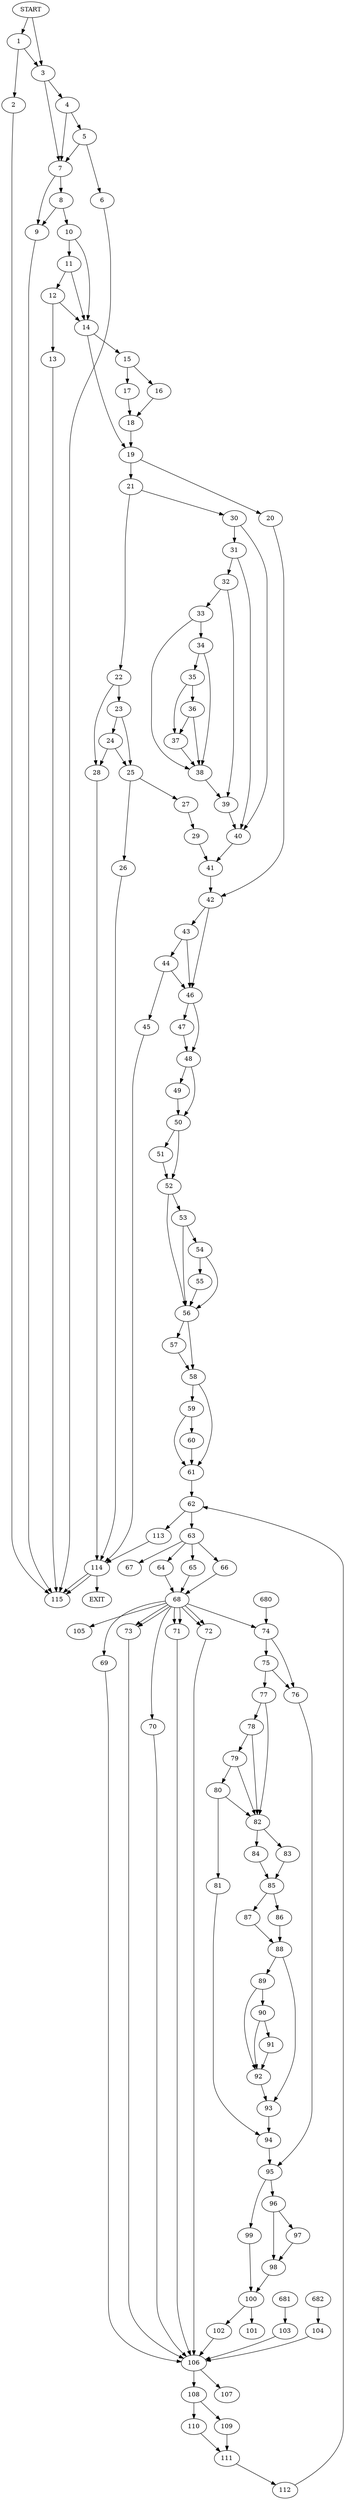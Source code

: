 digraph { 
0 [label="START"];
1;
2;
3;
4;
5;
6;
7;
8;
9;
10;
11;
12;
13;
14;
15;
16;
17;
18;
19;
20;
21;
22;
23;
24;
25;
26;
27;
28;
29;
30;
31;
32;
33;
34;
35;
36;
37;
38;
39;
40;
41;
42;
43;
44;
45;
46;
47;
48;
49;
50;
51;
52;
53;
54;
55;
56;
57;
58;
59;
60;
61;
62;
63;
64;
65;
66;
67;
68;
69;
70;
71;
72;
73;
74;
75;
76;
77;
78;
79;
80;
81;
82;
83;
84;
85;
86;
87;
88;
89;
90;
91;
92;
93;
94;
95;
96;
97;
98;
99;
100;
101;
102;
103;
104;
105;
106;
107;
108;
109;
110;
111;
112;
113;
114;
115;
116[label="EXIT"];
0 -> 1;
0 -> 3;
1 -> 2;
1 -> 3;
2 -> 115;
3 -> 4;
3 -> 7;
4 -> 7;
4 -> 5;
5 -> 7;
5 -> 6;
6 -> 115;
7 -> 8;
7 -> 9;
8 -> 9;
8 -> 10;
9 -> 115;
10 -> 14;
10 -> 11;
11 -> 12;
11 -> 14;
12 -> 14;
12 -> 13;
13 -> 115;
14 -> 19;
14 -> 15;
15 -> 16;
15 -> 17;
16 -> 18;
17 -> 18;
18 -> 19;
19 -> 20;
19 -> 21;
20 -> 42;
21 -> 22;
21 -> 30;
22 -> 23;
22 -> 28;
23 -> 25;
23 -> 24;
24 -> 25;
24 -> 28;
25 -> 27;
25 -> 26;
26 -> 114;
27 -> 29;
28 -> 114;
29 -> 41;
30 -> 31;
30 -> 40;
31 -> 32;
31 -> 40;
32 -> 33;
32 -> 39;
33 -> 34;
33 -> 38;
34 -> 38;
34 -> 35;
35 -> 36;
35 -> 37;
36 -> 38;
36 -> 37;
37 -> 38;
38 -> 39;
39 -> 40;
40 -> 41;
41 -> 42;
42 -> 43;
42 -> 46;
43 -> 46;
43 -> 44;
44 -> 46;
44 -> 45;
45 -> 114;
46 -> 48;
46 -> 47;
47 -> 48;
48 -> 50;
48 -> 49;
49 -> 50;
50 -> 52;
50 -> 51;
51 -> 52;
52 -> 53;
52 -> 56;
53 -> 54;
53 -> 56;
54 -> 55;
54 -> 56;
55 -> 56;
56 -> 58;
56 -> 57;
57 -> 58;
58 -> 59;
58 -> 61;
59 -> 61;
59 -> 60;
60 -> 61;
61 -> 62;
62 -> 63;
62 -> 113;
63 -> 67;
63 -> 64;
63:s2 -> 65;
63:s3 -> 66;
64 -> 68;
65 -> 68;
66 -> 68;
68 -> 105;
68 -> 69;
68:s2 -> 70;
68:s3 -> 71;
68:s4 -> 71;
68:s5 -> 72;
68:s6 -> 72;
68:s7 -> 73;
68:s8 -> 73;
68:s9 -> 74;
680 -> 74;
681 -> 103;
682 -> 104;
69 -> 106;
70 -> 106;
71 -> 106;
72 -> 106;
73 -> 106;
74 -> 75;
74 -> 76;
75 -> 77;
75 -> 76;
76 -> 95;
77 -> 82;
77 -> 78;
78 -> 79;
78 -> 82;
79 -> 80;
79 -> 82;
80 -> 81;
80 -> 82;
81 -> 94;
82 -> 83;
82 -> 84;
83 -> 85;
84 -> 85;
85 -> 86;
85 -> 87;
86 -> 88;
87 -> 88;
88 -> 89;
88 -> 93;
89 -> 90;
89 -> 92;
90 -> 91;
90 -> 92;
91 -> 92;
92 -> 93;
93 -> 94;
94 -> 95;
95 -> 96;
95 -> 99;
96 -> 97;
96 -> 98;
97 -> 98;
98 -> 100;
99 -> 100;
100 -> 102;
100 -> 101;
102 -> 106;
103 -> 106;
104 -> 106;
106 -> 108;
106 -> 107;
108 -> 109;
108 -> 110;
109 -> 111;
110 -> 111;
111 -> 112;
112 -> 62;
113 -> 114;
114 -> 116;
114 -> 115;
114:s2 -> 115;
}